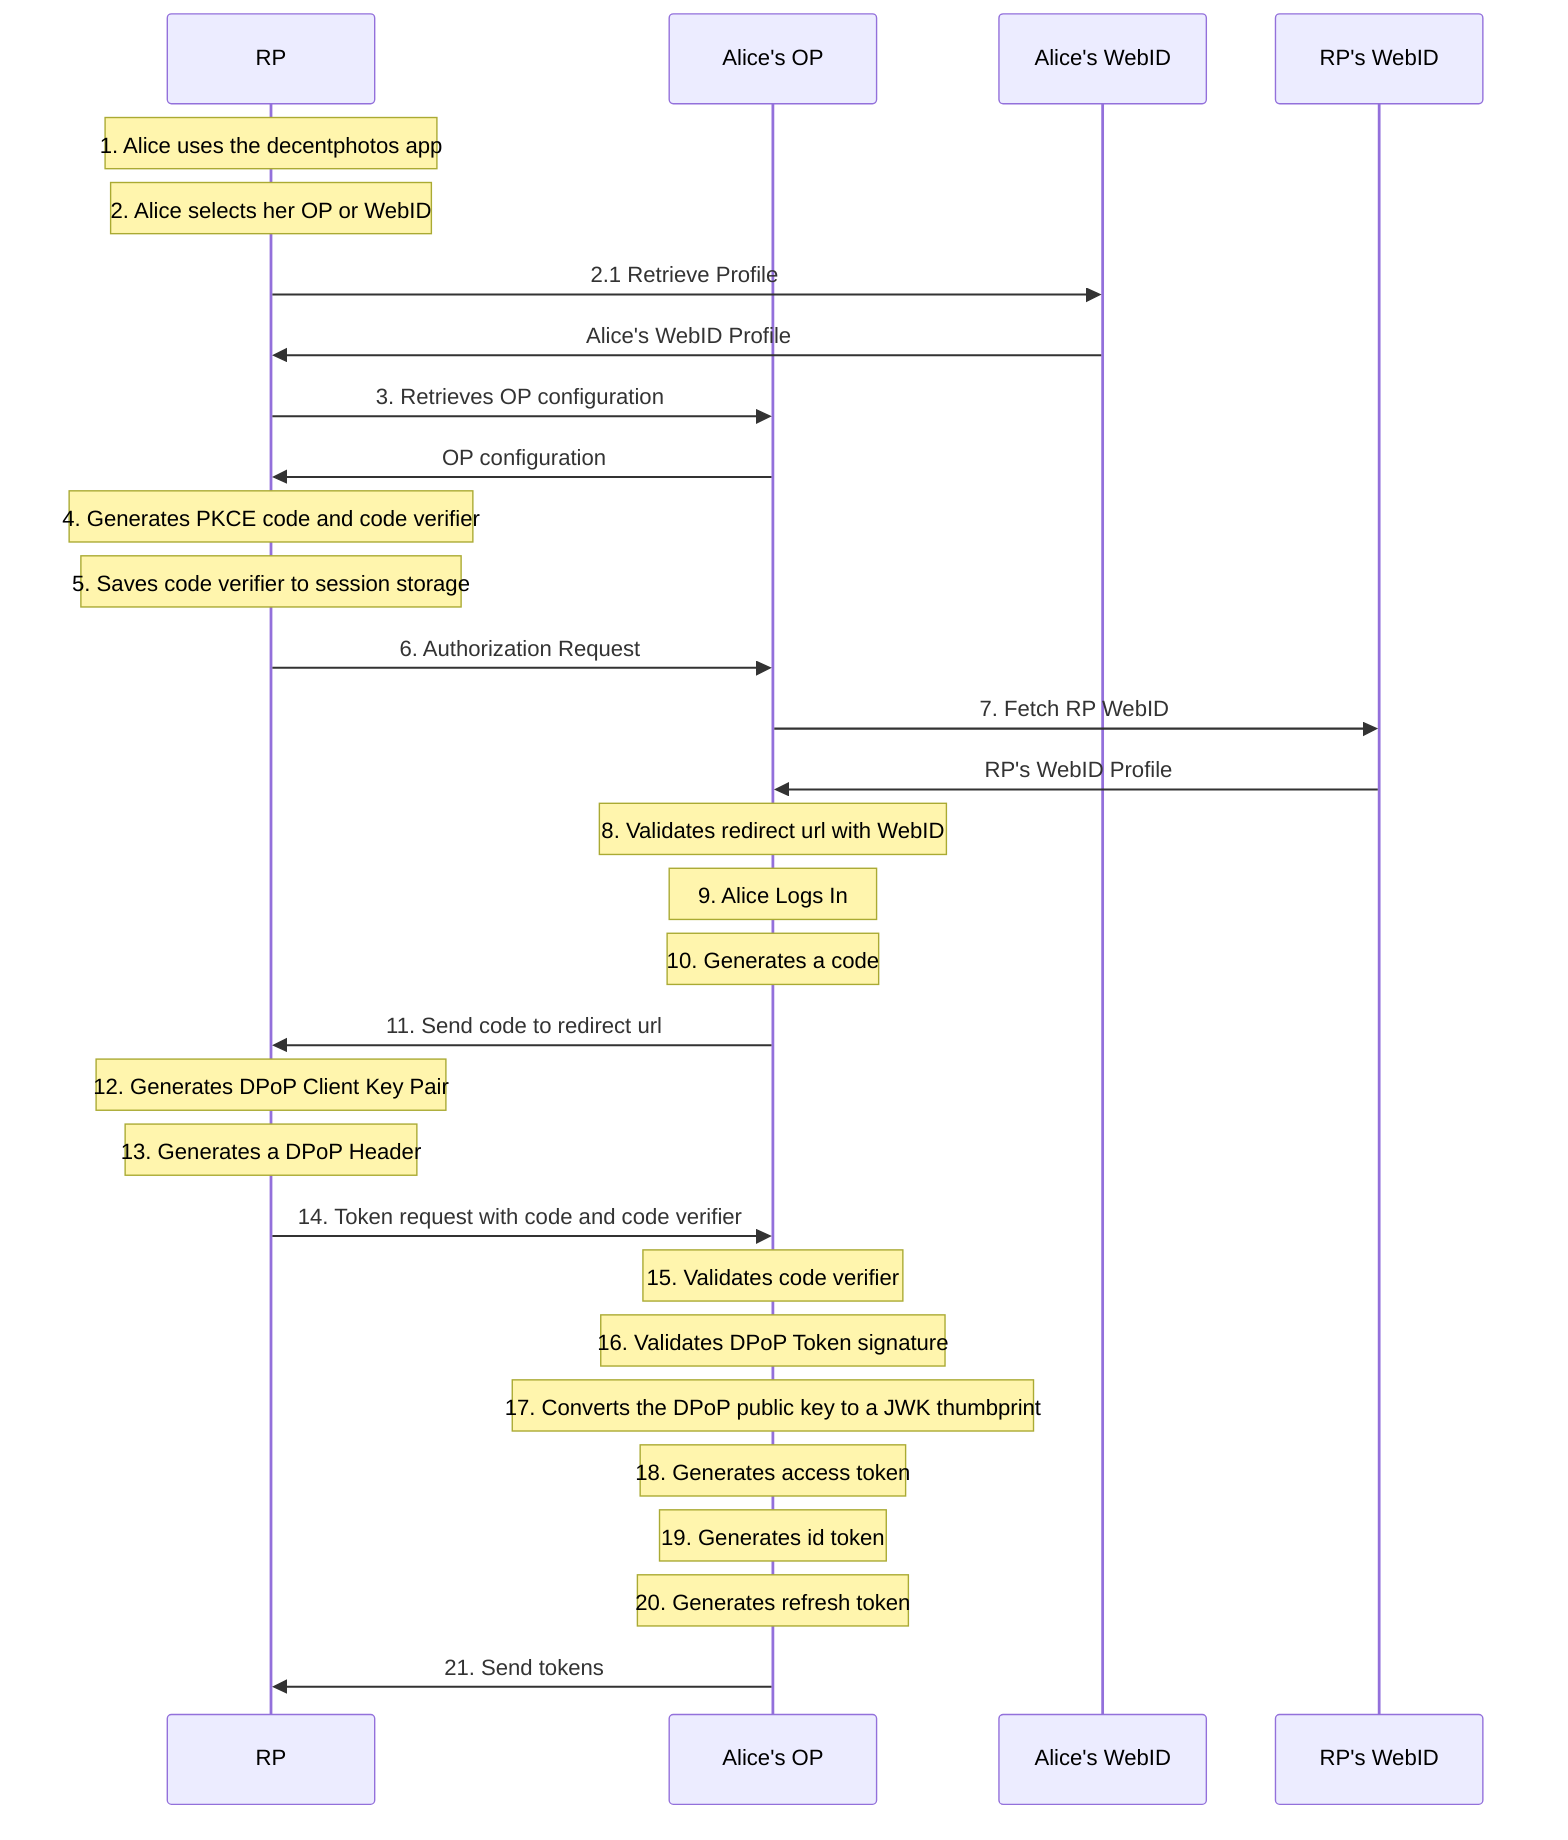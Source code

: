 sequenceDiagram
    participant RP
    participant Alice's OP
    participant Alice's WebID
    participant RP's WebID
    note over RP: 1. Alice uses the decentphotos app
    note over RP: 2. Alice selects her OP or WebID
    RP->>Alice's WebID: 2.1 Retrieve Profile
    Alice's WebID->>RP: Alice's WebID Profile
    RP->>Alice's OP: 3. Retrieves OP configuration
    Alice's OP->>RP: OP configuration
    note over RP: 4. Generates PKCE code and code verifier
    note over RP: 5. Saves code verifier to session storage
    RP->>Alice's OP: 6. Authorization Request
    Alice's OP->>RP's WebID: 7. Fetch RP WebID
    RP's WebID->>Alice's OP: RP's WebID Profile
    note over Alice's OP: 8. Validates redirect url with WebID
    note over Alice's OP: 9. Alice Logs In
    note over Alice's OP: 10. Generates a code
    Alice's OP->>RP: 11. Send code to redirect url
    note over RP: 12. Generates DPoP Client Key Pair
    note over RP: 13. Generates a DPoP Header
    RP->>Alice's OP: 14. Token request with code and code verifier
    note over Alice's OP: 15. Validates code verifier
    note over Alice's OP: 16. Validates DPoP Token signature
    note over Alice's OP: 17. Converts the DPoP public key to a JWK thumbprint
    note over Alice's OP: 18. Generates access token
    note over Alice's OP: 19. Generates id token
    note over Alice's OP: 20. Generates refresh token
    Alice's OP->>RP: 21. Send tokens